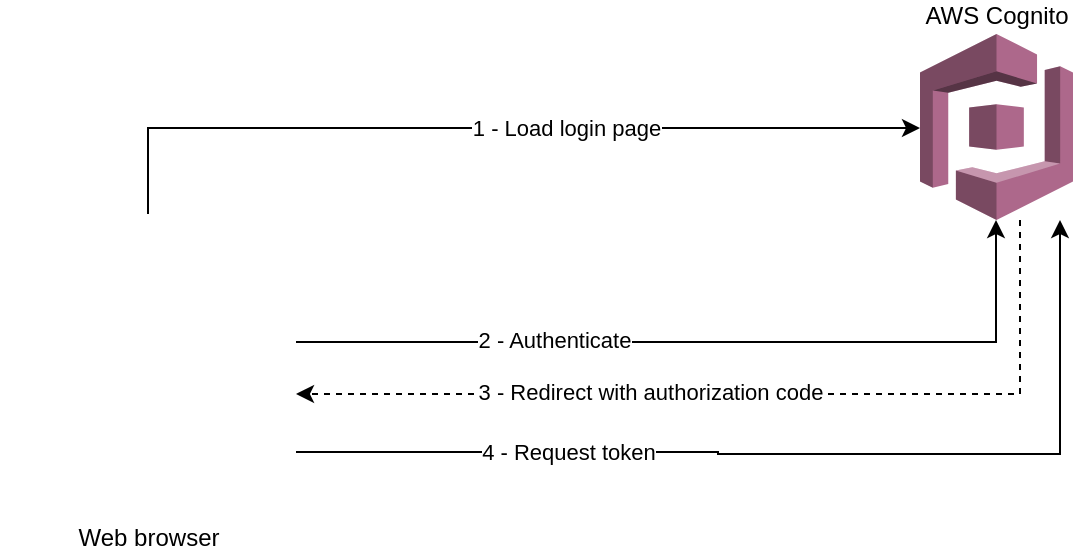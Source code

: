 <mxfile version="18.0.2" type="device"><diagram id="0sHL-8pCHGurFyeyMc_f" name="Page-1"><mxGraphModel dx="982" dy="363" grid="0" gridSize="10" guides="1" tooltips="1" connect="1" arrows="1" fold="1" page="1" pageScale="1" pageWidth="827" pageHeight="1169" math="0" shadow="0"><root><mxCell id="0"/><mxCell id="1" parent="0"/><mxCell id="lah1vBzdmJ63WFU9z1f5-4" style="edgeStyle=orthogonalEdgeStyle;rounded=0;orthogonalLoop=1;jettySize=auto;html=1;exitX=0.5;exitY=0;exitDx=0;exitDy=0;" edge="1" parent="1" source="lah1vBzdmJ63WFU9z1f5-2" target="lah1vBzdmJ63WFU9z1f5-7"><mxGeometry relative="1" as="geometry"><mxPoint x="480.0" y="115.034" as="targetPoint"/><Array as="points"><mxPoint x="134" y="77"/></Array></mxGeometry></mxCell><mxCell id="lah1vBzdmJ63WFU9z1f5-5" value="1 - Load login page" style="edgeLabel;html=1;align=center;verticalAlign=middle;resizable=0;points=[];" vertex="1" connectable="0" parent="lah1vBzdmJ63WFU9z1f5-4"><mxGeometry x="0.115" y="-3" relative="1" as="geometry"><mxPoint x="13" y="-3" as="offset"/></mxGeometry></mxCell><mxCell id="lah1vBzdmJ63WFU9z1f5-6" style="edgeStyle=orthogonalEdgeStyle;rounded=0;orthogonalLoop=1;jettySize=auto;html=1;" edge="1" parent="1" source="lah1vBzdmJ63WFU9z1f5-2" target="lah1vBzdmJ63WFU9z1f5-7"><mxGeometry relative="1" as="geometry"><mxPoint x="450" y="150" as="targetPoint"/><Array as="points"><mxPoint x="558" y="184"/></Array></mxGeometry></mxCell><mxCell id="lah1vBzdmJ63WFU9z1f5-8" value="2 - Authenticate" style="edgeLabel;html=1;align=center;verticalAlign=middle;resizable=0;points=[];" vertex="1" connectable="0" parent="lah1vBzdmJ63WFU9z1f5-6"><mxGeometry x="-0.374" y="1" relative="1" as="geometry"><mxPoint as="offset"/></mxGeometry></mxCell><mxCell id="lah1vBzdmJ63WFU9z1f5-11" style="edgeStyle=orthogonalEdgeStyle;rounded=0;orthogonalLoop=1;jettySize=auto;html=1;" edge="1" parent="1" source="lah1vBzdmJ63WFU9z1f5-2" target="lah1vBzdmJ63WFU9z1f5-7"><mxGeometry relative="1" as="geometry"><mxPoint x="590" y="130" as="targetPoint"/><Array as="points"><mxPoint x="419" y="239"/><mxPoint x="419" y="240"/><mxPoint x="590" y="240"/></Array></mxGeometry></mxCell><mxCell id="lah1vBzdmJ63WFU9z1f5-12" value="4 - Request token" style="edgeLabel;html=1;align=center;verticalAlign=middle;resizable=0;points=[];" vertex="1" connectable="0" parent="lah1vBzdmJ63WFU9z1f5-11"><mxGeometry x="-0.483" relative="1" as="geometry"><mxPoint x="6" as="offset"/></mxGeometry></mxCell><mxCell id="lah1vBzdmJ63WFU9z1f5-2" value="Web browser" style="shape=image;html=1;verticalAlign=top;verticalLabelPosition=bottom;labelBackgroundColor=#ffffff;imageAspect=0;aspect=fixed;image=https://cdn4.iconfinder.com/data/icons/essentials-72/24/004_-_Website-128.png" vertex="1" parent="1"><mxGeometry x="60" y="120" width="148" height="148" as="geometry"/></mxCell><mxCell id="lah1vBzdmJ63WFU9z1f5-9" style="edgeStyle=orthogonalEdgeStyle;rounded=0;orthogonalLoop=1;jettySize=auto;html=1;dashed=1;" edge="1" parent="1" source="lah1vBzdmJ63WFU9z1f5-7" target="lah1vBzdmJ63WFU9z1f5-2"><mxGeometry relative="1" as="geometry"><Array as="points"><mxPoint x="570" y="210"/></Array></mxGeometry></mxCell><mxCell id="lah1vBzdmJ63WFU9z1f5-10" value="3 - Redirect with authorization code" style="edgeLabel;html=1;align=center;verticalAlign=middle;resizable=0;points=[];" vertex="1" connectable="0" parent="lah1vBzdmJ63WFU9z1f5-9"><mxGeometry x="0.475" relative="1" as="geometry"><mxPoint x="59" y="-1" as="offset"/></mxGeometry></mxCell><mxCell id="lah1vBzdmJ63WFU9z1f5-7" value="AWS Cognito" style="outlineConnect=0;dashed=0;verticalLabelPosition=top;verticalAlign=bottom;align=center;html=1;shape=mxgraph.aws3.cognito;fillColor=#AD688B;gradientColor=none;labelPosition=center;" vertex="1" parent="1"><mxGeometry x="520" y="30" width="76.5" height="93" as="geometry"/></mxCell></root></mxGraphModel></diagram></mxfile>